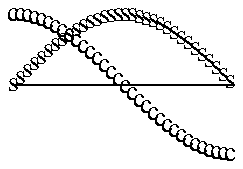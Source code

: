 .PS 1.1 3
     textsize = 6; lineweight = .006; pi = 3.14159
     line from (0,0) to (pi,0)
     for i = 0 to pi by .1 do A
          "s" at i, sin(i)
          "c" at i, cos(i)
     A
.PF

